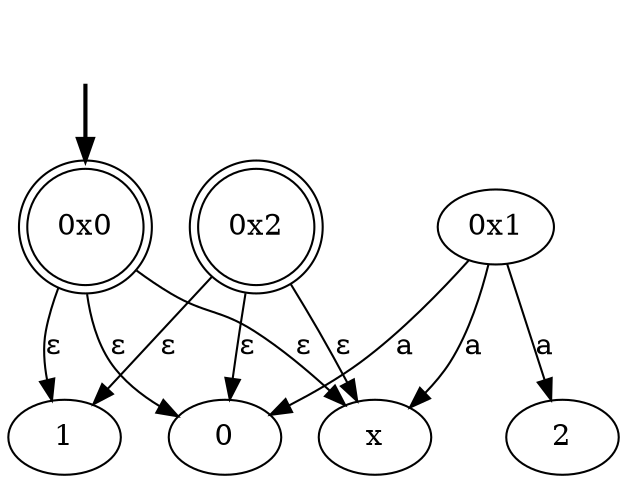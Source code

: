 digraph {
	fake0 [style=invisible]
	"0x0" [root=true shape=doublecircle]
	"0x1"
	"0x2" [shape=doublecircle]
	fake0 -> "0x0" [style=bold]
	"0x0" -> 0 [label="ε"]
	"0x0" -> x [label="ε"]
	"0x0" -> 1 [label="ε"]
	"0x1" -> 0 [label=a]
	"0x1" -> x [label=a]
	"0x1" -> 2 [label=a]
	"0x2" -> 0 [label="ε"]
	"0x2" -> x [label="ε"]
	"0x2" -> 1 [label="ε"]
}
